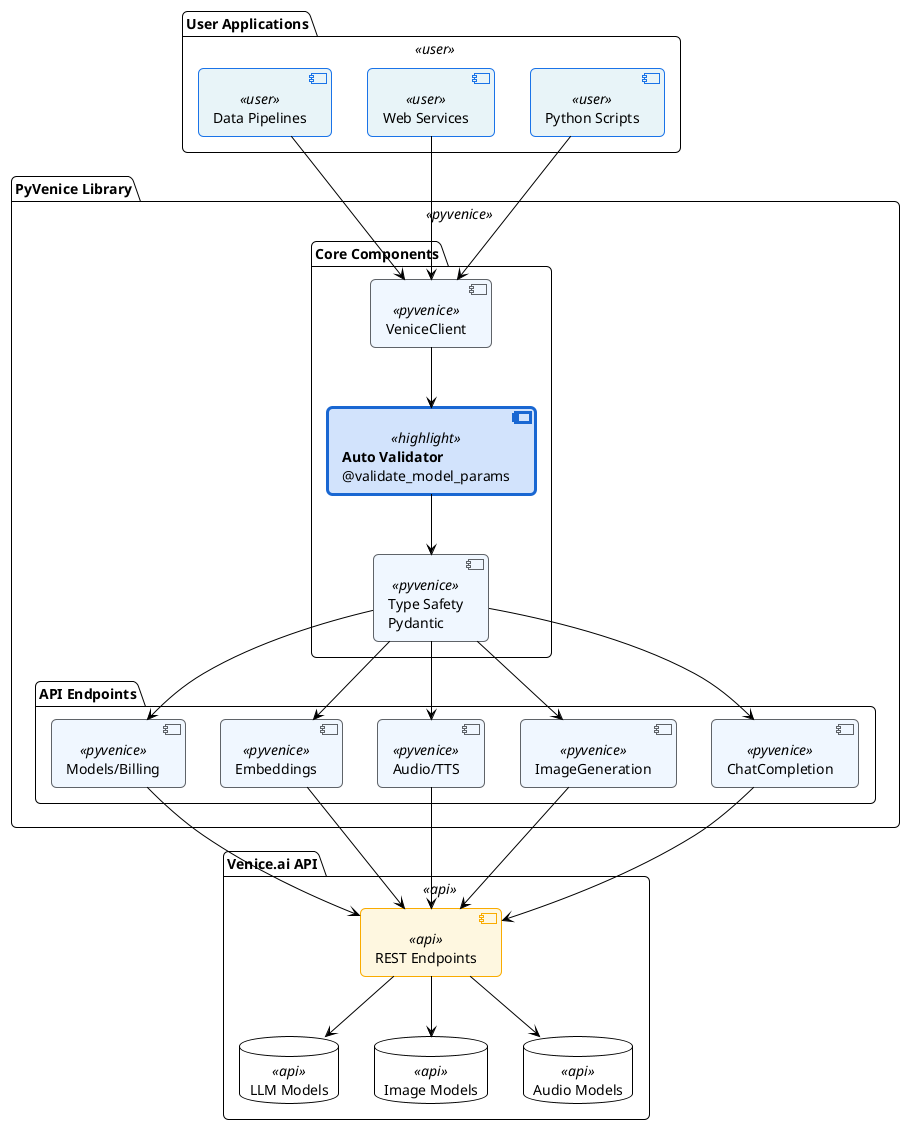 @startuml PyVenice Architecture
!theme plain
skinparam backgroundColor #FFFFFF
skinparam roundcorner 10
skinparam shadowing false

' Define Venice.ai brand colors (update with actual values)
!define BRAND_PRIMARY #1a73e8
!define BRAND_SECONDARY #5f6368
!define BRAND_ACCENT #f9ab00
!define HIGHLIGHT #1967d2

' Style definitions
skinparam component {
    BackgroundColor<<user>> #e8f4f8
    BorderColor<<user>> BRAND_PRIMARY
    BackgroundColor<<pyvenice>> #f0f7ff
    BorderColor<<pyvenice>> BRAND_SECONDARY
    BackgroundColor<<api>> #fef7e0
    BorderColor<<api>> BRAND_ACCENT
    BackgroundColor<<highlight>> #d2e3fc
    BorderColor<<highlight>> HIGHLIGHT
    BorderThickness<<highlight>> 3
}

package "User Applications" <<user>> {
    [Python Scripts] <<user>>
    [Web Services] <<user>>
    [Data Pipelines] <<user>>
}

package "PyVenice Library" <<pyvenice>> {
    package "Core Components" {
        [VeniceClient] <<pyvenice>>
        [Type Safety\nPydantic] <<pyvenice>>
        [**Auto Validator**\n@validate_model_params] <<highlight>>
    }
    
    package "API Endpoints" {
        [ChatCompletion] <<pyvenice>>
        [ImageGeneration] <<pyvenice>>
        [Audio/TTS] <<pyvenice>>
        [Embeddings] <<pyvenice>>
        [Models/Billing] <<pyvenice>>
    }
}

package "Venice.ai API" <<api>> {
    [REST Endpoints] <<api>>
    database "LLM Models" <<api>>
    database "Image Models" <<api>>
    database "Audio Models" <<api>>
}

' Connections
[Python Scripts] --> [VeniceClient]
[Web Services] --> [VeniceClient]
[Data Pipelines] --> [VeniceClient]

[VeniceClient] --> [**Auto Validator**\n@validate_model_params]
[**Auto Validator**\n@validate_model_params] --> [Type Safety\nPydantic]

[Type Safety\nPydantic] --> [ChatCompletion]
[Type Safety\nPydantic] --> [ImageGeneration]
[Type Safety\nPydantic] --> [Audio/TTS]
[Type Safety\nPydantic] --> [Embeddings]
[Type Safety\nPydantic] --> [Models/Billing]

[ChatCompletion] --> [REST Endpoints]
[ImageGeneration] --> [REST Endpoints]
[Audio/TTS] --> [REST Endpoints]
[Embeddings] --> [REST Endpoints]
[Models/Billing] --> [REST Endpoints]

[REST Endpoints] --> [LLM Models]
[REST Endpoints] --> [Image Models]
[REST Endpoints] --> [Audio Models]

@enduml